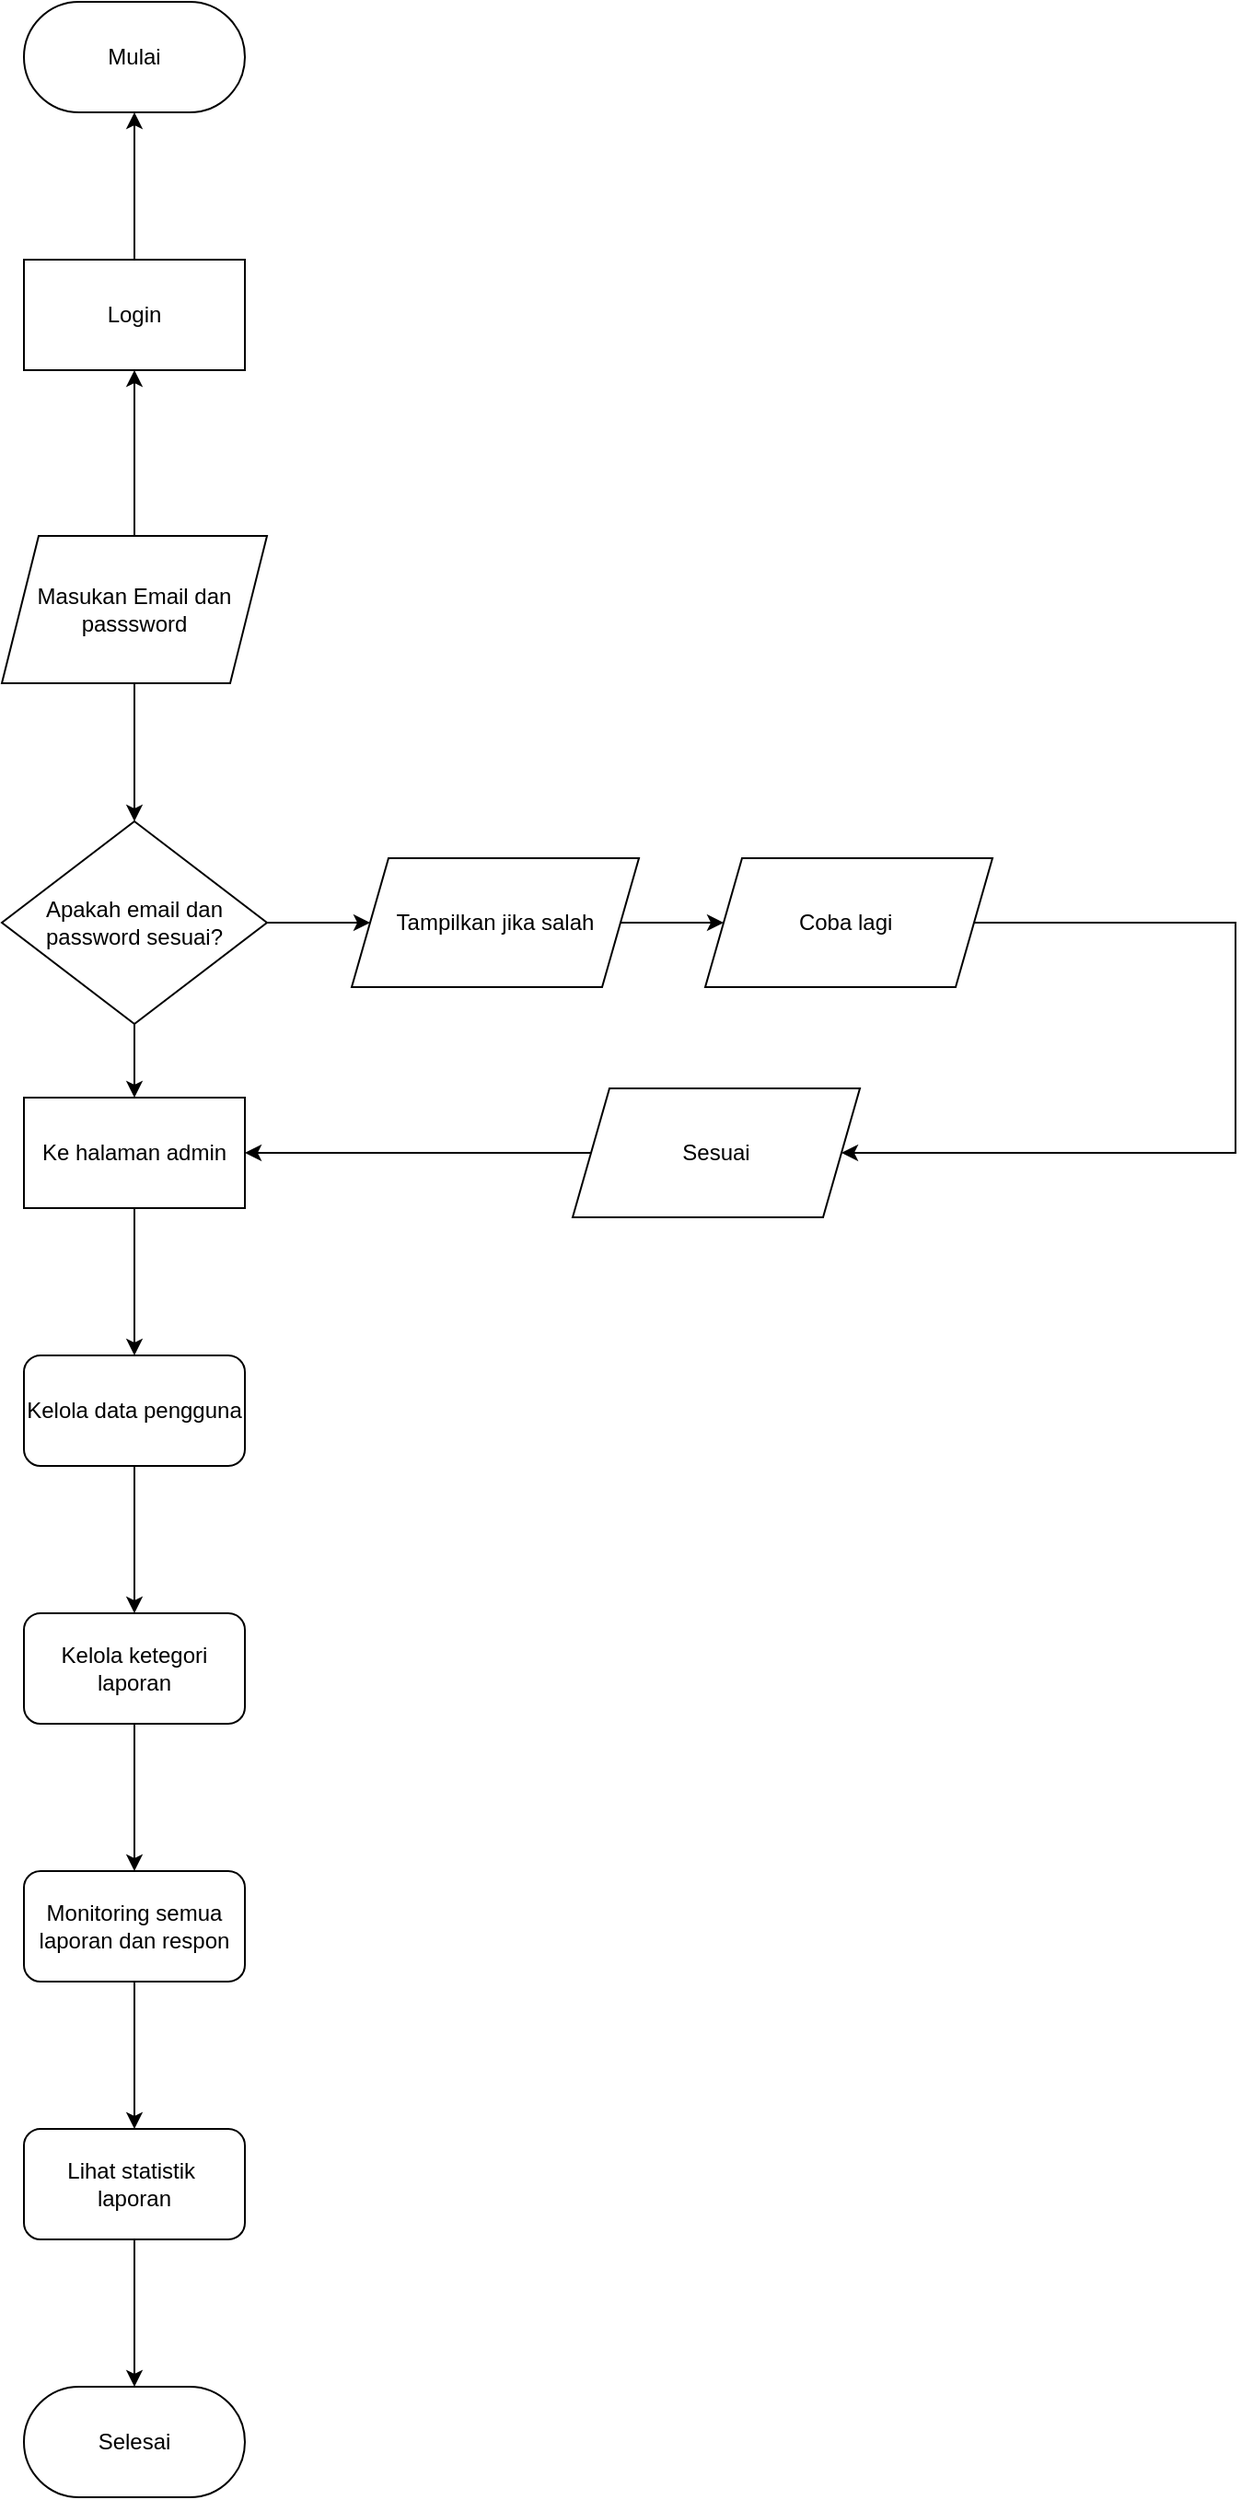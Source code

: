 <mxfile version="28.0.7">
  <diagram name="Halaman-1" id="potUNZumnhnGZ5zW1RVp">
    <mxGraphModel dx="786" dy="497" grid="0" gridSize="10" guides="1" tooltips="1" connect="1" arrows="1" fold="1" page="0" pageScale="1" pageWidth="827" pageHeight="1169" background="#ffffff" math="0" shadow="0">
      <root>
        <mxCell id="0" />
        <mxCell id="1" parent="0" />
        <mxCell id="KayoeUeOa9b4e9Yt14BR-18" value="" style="edgeStyle=orthogonalEdgeStyle;rounded=0;orthogonalLoop=1;jettySize=auto;html=1;" parent="1" source="KayoeUeOa9b4e9Yt14BR-2" target="KayoeUeOa9b4e9Yt14BR-17" edge="1">
          <mxGeometry relative="1" as="geometry" />
        </mxCell>
        <mxCell id="8nuAOAFEx8q9vSwffdrP-1" style="edgeStyle=orthogonalEdgeStyle;rounded=0;orthogonalLoop=1;jettySize=auto;html=1;entryX=0.5;entryY=0;entryDx=0;entryDy=0;" parent="1" source="KayoeUeOa9b4e9Yt14BR-2" target="KayoeUeOa9b4e9Yt14BR-6" edge="1">
          <mxGeometry relative="1" as="geometry" />
        </mxCell>
        <mxCell id="KayoeUeOa9b4e9Yt14BR-2" value="Masukan Email dan passsword" style="shape=parallelogram;perimeter=parallelogramPerimeter;whiteSpace=wrap;html=1;fixedSize=1;" parent="1" vertex="1">
          <mxGeometry x="330" y="610" width="144" height="80" as="geometry" />
        </mxCell>
        <mxCell id="KayoeUeOa9b4e9Yt14BR-13" value="" style="edgeStyle=orthogonalEdgeStyle;rounded=0;orthogonalLoop=1;jettySize=auto;html=1;" parent="1" source="KayoeUeOa9b4e9Yt14BR-6" target="KayoeUeOa9b4e9Yt14BR-12" edge="1">
          <mxGeometry relative="1" as="geometry" />
        </mxCell>
        <mxCell id="KayoeUeOa9b4e9Yt14BR-30" value="" style="edgeStyle=orthogonalEdgeStyle;rounded=0;orthogonalLoop=1;jettySize=auto;html=1;" parent="1" source="KayoeUeOa9b4e9Yt14BR-6" target="KayoeUeOa9b4e9Yt14BR-29" edge="1">
          <mxGeometry relative="1" as="geometry" />
        </mxCell>
        <mxCell id="KayoeUeOa9b4e9Yt14BR-6" value="Apakah email dan password sesuai?" style="rhombus;whiteSpace=wrap;html=1;" parent="1" vertex="1">
          <mxGeometry x="330" y="765" width="144" height="110" as="geometry" />
        </mxCell>
        <mxCell id="KayoeUeOa9b4e9Yt14BR-26" value="" style="edgeStyle=orthogonalEdgeStyle;rounded=0;orthogonalLoop=1;jettySize=auto;html=1;" parent="1" source="KayoeUeOa9b4e9Yt14BR-12" target="KayoeUeOa9b4e9Yt14BR-25" edge="1">
          <mxGeometry relative="1" as="geometry" />
        </mxCell>
        <mxCell id="KayoeUeOa9b4e9Yt14BR-12" value="Tampilkan jika salah" style="shape=parallelogram;perimeter=parallelogramPerimeter;whiteSpace=wrap;html=1;fixedSize=1;" parent="1" vertex="1">
          <mxGeometry x="520" y="785" width="156" height="70" as="geometry" />
        </mxCell>
        <mxCell id="KayoeUeOa9b4e9Yt14BR-22" value="" style="edgeStyle=orthogonalEdgeStyle;rounded=0;orthogonalLoop=1;jettySize=auto;html=1;" parent="1" source="KayoeUeOa9b4e9Yt14BR-17" target="KayoeUeOa9b4e9Yt14BR-21" edge="1">
          <mxGeometry relative="1" as="geometry" />
        </mxCell>
        <mxCell id="KayoeUeOa9b4e9Yt14BR-17" value="Login" style="whiteSpace=wrap;html=1;" parent="1" vertex="1">
          <mxGeometry x="342" y="460" width="120" height="60" as="geometry" />
        </mxCell>
        <mxCell id="KayoeUeOa9b4e9Yt14BR-21" value="Mulai" style="rounded=1;whiteSpace=wrap;html=1;arcSize=50;" parent="1" vertex="1">
          <mxGeometry x="342" y="320" width="120" height="60" as="geometry" />
        </mxCell>
        <mxCell id="KayoeUeOa9b4e9Yt14BR-45" style="edgeStyle=orthogonalEdgeStyle;rounded=0;orthogonalLoop=1;jettySize=auto;html=1;entryX=1;entryY=0.5;entryDx=0;entryDy=0;" parent="1" source="KayoeUeOa9b4e9Yt14BR-25" target="KayoeUeOa9b4e9Yt14BR-34" edge="1">
          <mxGeometry relative="1" as="geometry">
            <Array as="points">
              <mxPoint x="1000" y="820" />
              <mxPoint x="1000" y="945" />
            </Array>
          </mxGeometry>
        </mxCell>
        <mxCell id="KayoeUeOa9b4e9Yt14BR-25" value="Coba lagi&amp;nbsp;" style="shape=parallelogram;perimeter=parallelogramPerimeter;whiteSpace=wrap;html=1;fixedSize=1;" parent="1" vertex="1">
          <mxGeometry x="712" y="785" width="156" height="70" as="geometry" />
        </mxCell>
        <mxCell id="TfFSCGZfl2gMnk0QdIq5-2" value="" style="edgeStyle=orthogonalEdgeStyle;rounded=0;orthogonalLoop=1;jettySize=auto;html=1;" edge="1" parent="1" source="KayoeUeOa9b4e9Yt14BR-29" target="TfFSCGZfl2gMnk0QdIq5-1">
          <mxGeometry relative="1" as="geometry" />
        </mxCell>
        <mxCell id="KayoeUeOa9b4e9Yt14BR-29" value="Ke halaman admin" style="whiteSpace=wrap;html=1;" parent="1" vertex="1">
          <mxGeometry x="342" y="915" width="120" height="60" as="geometry" />
        </mxCell>
        <mxCell id="KayoeUeOa9b4e9Yt14BR-43" style="edgeStyle=orthogonalEdgeStyle;rounded=0;orthogonalLoop=1;jettySize=auto;html=1;" parent="1" source="KayoeUeOa9b4e9Yt14BR-34" target="KayoeUeOa9b4e9Yt14BR-29" edge="1">
          <mxGeometry relative="1" as="geometry" />
        </mxCell>
        <mxCell id="KayoeUeOa9b4e9Yt14BR-34" value="Sesuai" style="shape=parallelogram;perimeter=parallelogramPerimeter;whiteSpace=wrap;html=1;fixedSize=1;" parent="1" vertex="1">
          <mxGeometry x="640" y="910" width="156" height="70" as="geometry" />
        </mxCell>
        <mxCell id="TfFSCGZfl2gMnk0QdIq5-4" value="" style="edgeStyle=orthogonalEdgeStyle;rounded=0;orthogonalLoop=1;jettySize=auto;html=1;" edge="1" parent="1" source="TfFSCGZfl2gMnk0QdIq5-1" target="TfFSCGZfl2gMnk0QdIq5-3">
          <mxGeometry relative="1" as="geometry" />
        </mxCell>
        <mxCell id="TfFSCGZfl2gMnk0QdIq5-1" value="Kelola data pengguna" style="rounded=1;whiteSpace=wrap;html=1;" vertex="1" parent="1">
          <mxGeometry x="342" y="1055" width="120" height="60" as="geometry" />
        </mxCell>
        <mxCell id="TfFSCGZfl2gMnk0QdIq5-6" value="" style="edgeStyle=orthogonalEdgeStyle;rounded=0;orthogonalLoop=1;jettySize=auto;html=1;" edge="1" parent="1" source="TfFSCGZfl2gMnk0QdIq5-3" target="TfFSCGZfl2gMnk0QdIq5-5">
          <mxGeometry relative="1" as="geometry" />
        </mxCell>
        <mxCell id="TfFSCGZfl2gMnk0QdIq5-3" value="Kelola ketegori laporan" style="rounded=1;whiteSpace=wrap;html=1;" vertex="1" parent="1">
          <mxGeometry x="342" y="1195" width="120" height="60" as="geometry" />
        </mxCell>
        <mxCell id="TfFSCGZfl2gMnk0QdIq5-8" value="" style="edgeStyle=orthogonalEdgeStyle;rounded=0;orthogonalLoop=1;jettySize=auto;html=1;" edge="1" parent="1" source="TfFSCGZfl2gMnk0QdIq5-5" target="TfFSCGZfl2gMnk0QdIq5-7">
          <mxGeometry relative="1" as="geometry" />
        </mxCell>
        <mxCell id="TfFSCGZfl2gMnk0QdIq5-5" value="Monitoring semua laporan dan respon" style="whiteSpace=wrap;html=1;rounded=1;" vertex="1" parent="1">
          <mxGeometry x="342" y="1335" width="120" height="60" as="geometry" />
        </mxCell>
        <mxCell id="TfFSCGZfl2gMnk0QdIq5-10" value="" style="edgeStyle=orthogonalEdgeStyle;rounded=0;orthogonalLoop=1;jettySize=auto;html=1;" edge="1" parent="1" source="TfFSCGZfl2gMnk0QdIq5-7" target="TfFSCGZfl2gMnk0QdIq5-9">
          <mxGeometry relative="1" as="geometry" />
        </mxCell>
        <mxCell id="TfFSCGZfl2gMnk0QdIq5-7" value="Lihat statistik&amp;nbsp;&lt;div&gt;laporan&lt;/div&gt;" style="whiteSpace=wrap;html=1;rounded=1;" vertex="1" parent="1">
          <mxGeometry x="342" y="1475" width="120" height="60" as="geometry" />
        </mxCell>
        <mxCell id="TfFSCGZfl2gMnk0QdIq5-9" value="Selesai" style="whiteSpace=wrap;html=1;rounded=1;arcSize=50;" vertex="1" parent="1">
          <mxGeometry x="342" y="1615" width="120" height="60" as="geometry" />
        </mxCell>
      </root>
    </mxGraphModel>
  </diagram>
</mxfile>
